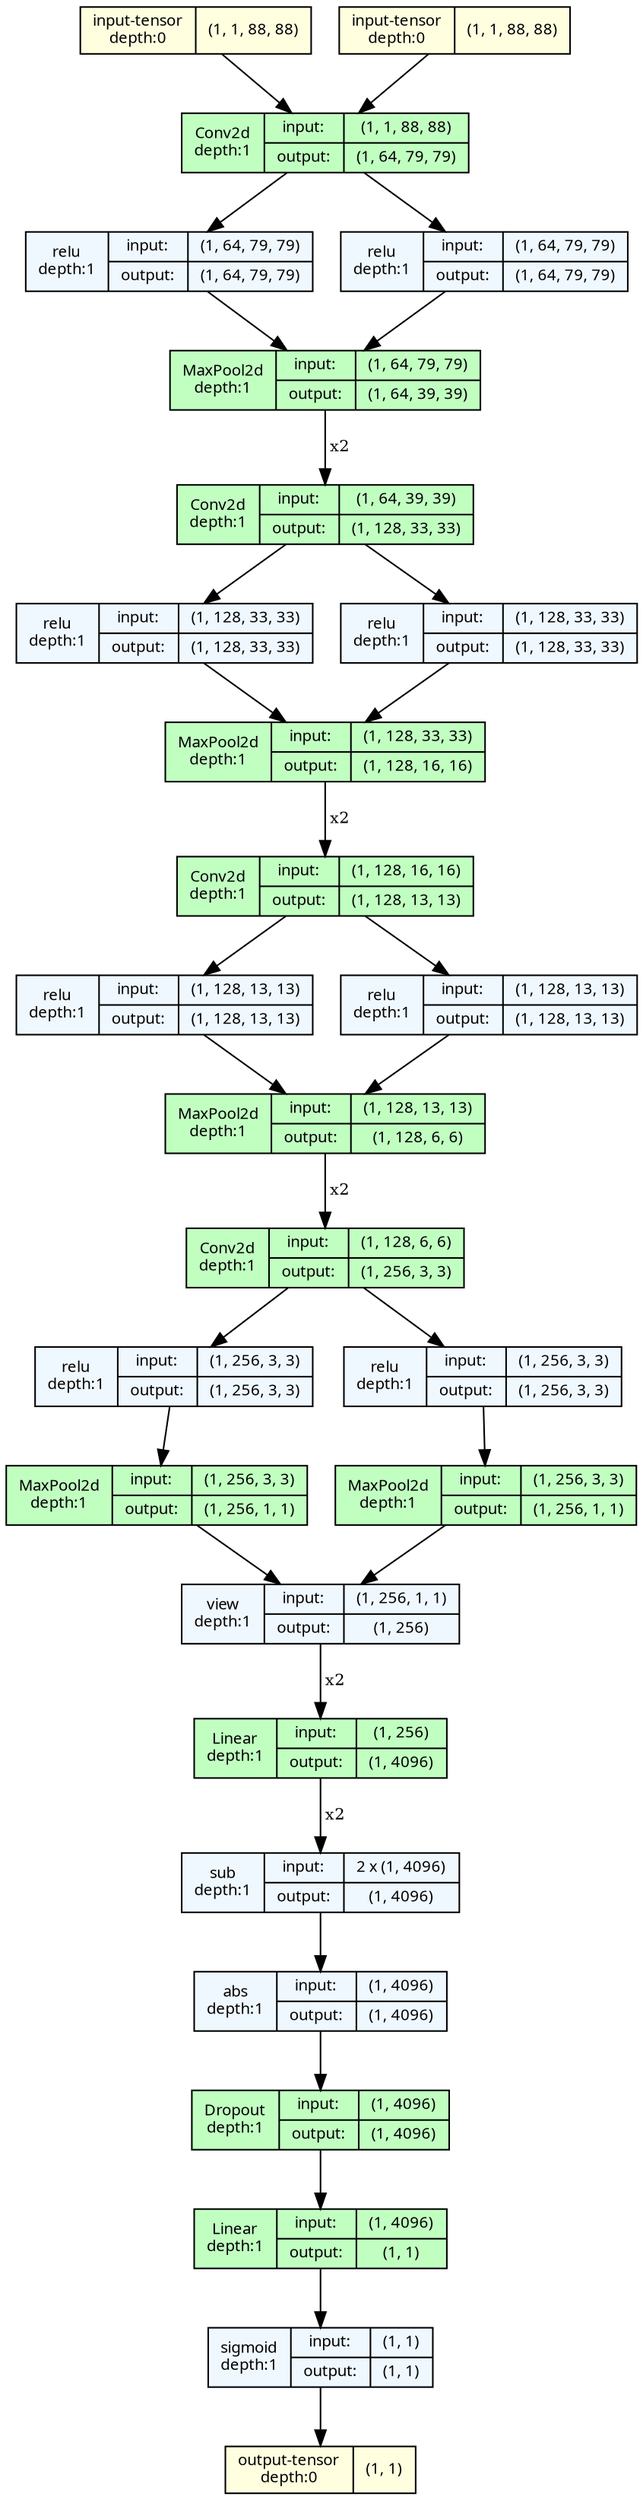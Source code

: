 strict digraph SiameseNets {
	graph [ordering=in size="21.9,21.9"]
	node [align=left fontname="Linux libertine" fontsize=10 height=0.2 ranksep=0.1 shape=record style=filled]
	edge [fontsize=10]
	0 [label="input-tensor&#92;ndepth:0|(1, 1, 88, 88)" fillcolor=lightyellow]
	1 [label="input-tensor&#92;ndepth:0|(1, 1, 88, 88)" fillcolor=lightyellow]
	0 [label="input-tensor&#92;ndepth:0|(1, 1, 88, 88)" fillcolor=lightyellow]
	1 [label="input-tensor&#92;ndepth:0|(1, 1, 88, 88)" fillcolor=lightyellow]
	2 [label="Conv2d&#92;ndepth:1|{input:|output:}|{(1, 1, 88, 88)|(1, 64, 79, 79)}" fillcolor=darkseagreen1]
	3 [label="relu&#92;ndepth:1|{input:|output:}|{(1, 64, 79, 79)|(1, 64, 79, 79)}" fillcolor=aliceblue]
	4 [label="MaxPool2d&#92;ndepth:1|{input:|output:}|{(1, 64, 79, 79)|(1, 64, 39, 39)}" fillcolor=darkseagreen1]
	5 [label="Conv2d&#92;ndepth:1|{input:|output:}|{(1, 64, 39, 39)|(1, 128, 33, 33)}" fillcolor=darkseagreen1]
	6 [label="relu&#92;ndepth:1|{input:|output:}|{(1, 128, 33, 33)|(1, 128, 33, 33)}" fillcolor=aliceblue]
	7 [label="MaxPool2d&#92;ndepth:1|{input:|output:}|{(1, 128, 33, 33)|(1, 128, 16, 16)}" fillcolor=darkseagreen1]
	8 [label="Conv2d&#92;ndepth:1|{input:|output:}|{(1, 128, 16, 16)|(1, 128, 13, 13)}" fillcolor=darkseagreen1]
	9 [label="relu&#92;ndepth:1|{input:|output:}|{(1, 128, 13, 13)|(1, 128, 13, 13)}" fillcolor=aliceblue]
	10 [label="MaxPool2d&#92;ndepth:1|{input:|output:}|{(1, 128, 13, 13)|(1, 128, 6, 6)}" fillcolor=darkseagreen1]
	11 [label="Conv2d&#92;ndepth:1|{input:|output:}|{(1, 128, 6, 6)|(1, 256, 3, 3)}" fillcolor=darkseagreen1]
	12 [label="relu&#92;ndepth:1|{input:|output:}|{(1, 256, 3, 3)|(1, 256, 3, 3)}" fillcolor=aliceblue]
	13 [label="MaxPool2d&#92;ndepth:1|{input:|output:}|{(1, 256, 3, 3)|(1, 256, 1, 1)}" fillcolor=darkseagreen1]
	2 [label="Conv2d&#92;ndepth:1|{input:|output:}|{(1, 1, 88, 88)|(1, 64, 79, 79)}" fillcolor=darkseagreen1]
	14 [label="relu&#92;ndepth:1|{input:|output:}|{(1, 64, 79, 79)|(1, 64, 79, 79)}" fillcolor=aliceblue]
	4 [label="MaxPool2d&#92;ndepth:1|{input:|output:}|{(1, 64, 79, 79)|(1, 64, 39, 39)}" fillcolor=darkseagreen1]
	5 [label="Conv2d&#92;ndepth:1|{input:|output:}|{(1, 64, 39, 39)|(1, 128, 33, 33)}" fillcolor=darkseagreen1]
	15 [label="relu&#92;ndepth:1|{input:|output:}|{(1, 128, 33, 33)|(1, 128, 33, 33)}" fillcolor=aliceblue]
	7 [label="MaxPool2d&#92;ndepth:1|{input:|output:}|{(1, 128, 33, 33)|(1, 128, 16, 16)}" fillcolor=darkseagreen1]
	8 [label="Conv2d&#92;ndepth:1|{input:|output:}|{(1, 128, 16, 16)|(1, 128, 13, 13)}" fillcolor=darkseagreen1]
	16 [label="relu&#92;ndepth:1|{input:|output:}|{(1, 128, 13, 13)|(1, 128, 13, 13)}" fillcolor=aliceblue]
	10 [label="MaxPool2d&#92;ndepth:1|{input:|output:}|{(1, 128, 13, 13)|(1, 128, 6, 6)}" fillcolor=darkseagreen1]
	11 [label="Conv2d&#92;ndepth:1|{input:|output:}|{(1, 128, 6, 6)|(1, 256, 3, 3)}" fillcolor=darkseagreen1]
	17 [label="relu&#92;ndepth:1|{input:|output:}|{(1, 256, 3, 3)|(1, 256, 3, 3)}" fillcolor=aliceblue]
	18 [label="MaxPool2d&#92;ndepth:1|{input:|output:}|{(1, 256, 3, 3)|(1, 256, 1, 1)}" fillcolor=darkseagreen1]
	19 [label="view&#92;ndepth:1|{input:|output:}|{(1, 256, 1, 1)|(1, 256)}" fillcolor=aliceblue]
	19 [label="view&#92;ndepth:1|{input:|output:}|{(1, 256, 1, 1)|(1, 256)}" fillcolor=aliceblue]
	20 [label="Linear&#92;ndepth:1|{input:|output:}|{(1, 256)|(1, 4096)}" fillcolor=darkseagreen1]
	20 [label="Linear&#92;ndepth:1|{input:|output:}|{(1, 256)|(1, 4096)}" fillcolor=darkseagreen1]
	21 [label="sub&#92;ndepth:1|{input:|output:}|{2 x (1, 4096)|(1, 4096)}" fillcolor=aliceblue]
	22 [label="abs&#92;ndepth:1|{input:|output:}|{(1, 4096)|(1, 4096)}" fillcolor=aliceblue]
	23 [label="Dropout&#92;ndepth:1|{input:|output:}|{(1, 4096)|(1, 4096)}" fillcolor=darkseagreen1]
	24 [label="Linear&#92;ndepth:1|{input:|output:}|{(1, 4096)|(1, 1)}" fillcolor=darkseagreen1]
	25 [label="sigmoid&#92;ndepth:1|{input:|output:}|{(1, 1)|(1, 1)}" fillcolor=aliceblue]
	26 [label="output-tensor&#92;ndepth:0|(1, 1)" fillcolor=lightyellow]
	0 -> 2
	1 -> 2
	2 -> 3
	3 -> 4
	4 -> 5
	5 -> 6
	6 -> 7
	7 -> 8
	8 -> 9
	9 -> 10
	10 -> 11
	11 -> 12
	12 -> 13
	13 -> 19
	2 -> 14
	14 -> 4
	4 -> 5 [label=" x2"]
	5 -> 15
	15 -> 7
	7 -> 8 [label=" x2"]
	8 -> 16
	16 -> 10
	10 -> 11 [label=" x2"]
	11 -> 17
	17 -> 18
	18 -> 19
	19 -> 20
	19 -> 20 [label=" x2"]
	20 -> 21
	20 -> 21 [label=" x2"]
	21 -> 22
	22 -> 23
	23 -> 24
	24 -> 25
	25 -> 26
}
